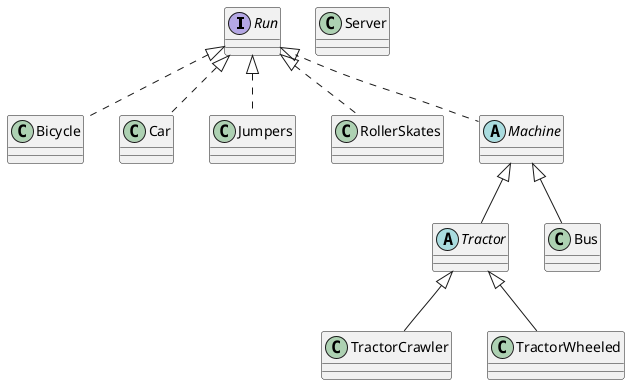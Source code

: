@startuml
interface Run
class Tractor
class Server
class Bicycle
class Car
class Jumpers
class RollerSkates
class TractorCrawler
class TractorWheeled
class Bus
abstract Machine
abstract Tractor

Run <|.. Bicycle
Run <|.. Car
Run <|.. Jumpers
Run <|.. RollerSkates
Run <|.. Machine

Machine <|-- Tractor
Machine <|-- Bus

Tractor <|-- TractorCrawler
Tractor <|-- TractorWheeled

@enduml